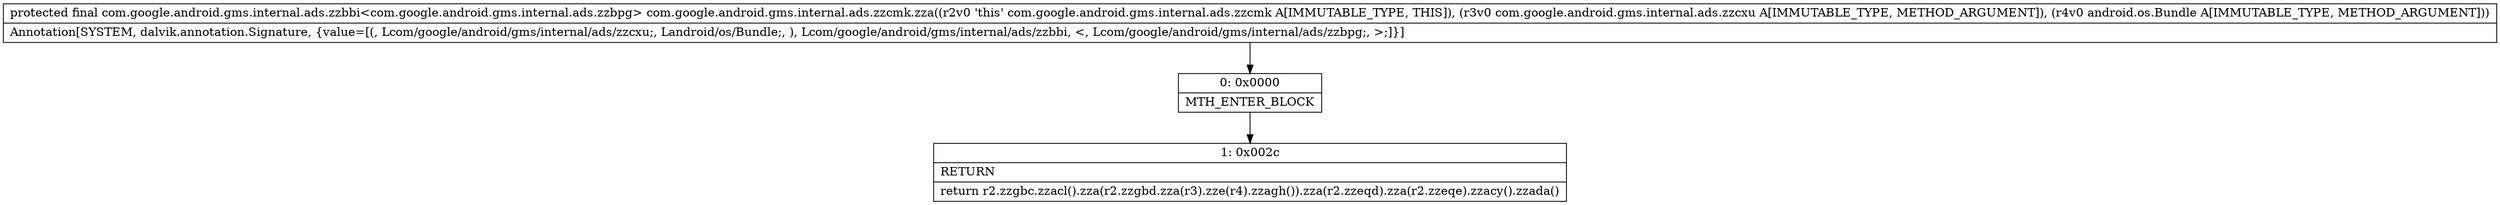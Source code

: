 digraph "CFG forcom.google.android.gms.internal.ads.zzcmk.zza(Lcom\/google\/android\/gms\/internal\/ads\/zzcxu;Landroid\/os\/Bundle;)Lcom\/google\/android\/gms\/internal\/ads\/zzbbi;" {
Node_0 [shape=record,label="{0\:\ 0x0000|MTH_ENTER_BLOCK\l}"];
Node_1 [shape=record,label="{1\:\ 0x002c|RETURN\l|return r2.zzgbc.zzacl().zza(r2.zzgbd.zza(r3).zze(r4).zzagh()).zza(r2.zzeqd).zza(r2.zzeqe).zzacy().zzada()\l}"];
MethodNode[shape=record,label="{protected final com.google.android.gms.internal.ads.zzbbi\<com.google.android.gms.internal.ads.zzbpg\> com.google.android.gms.internal.ads.zzcmk.zza((r2v0 'this' com.google.android.gms.internal.ads.zzcmk A[IMMUTABLE_TYPE, THIS]), (r3v0 com.google.android.gms.internal.ads.zzcxu A[IMMUTABLE_TYPE, METHOD_ARGUMENT]), (r4v0 android.os.Bundle A[IMMUTABLE_TYPE, METHOD_ARGUMENT]))  | Annotation[SYSTEM, dalvik.annotation.Signature, \{value=[(, Lcom\/google\/android\/gms\/internal\/ads\/zzcxu;, Landroid\/os\/Bundle;, ), Lcom\/google\/android\/gms\/internal\/ads\/zzbbi, \<, Lcom\/google\/android\/gms\/internal\/ads\/zzbpg;, \>;]\}]\l}"];
MethodNode -> Node_0;
Node_0 -> Node_1;
}

